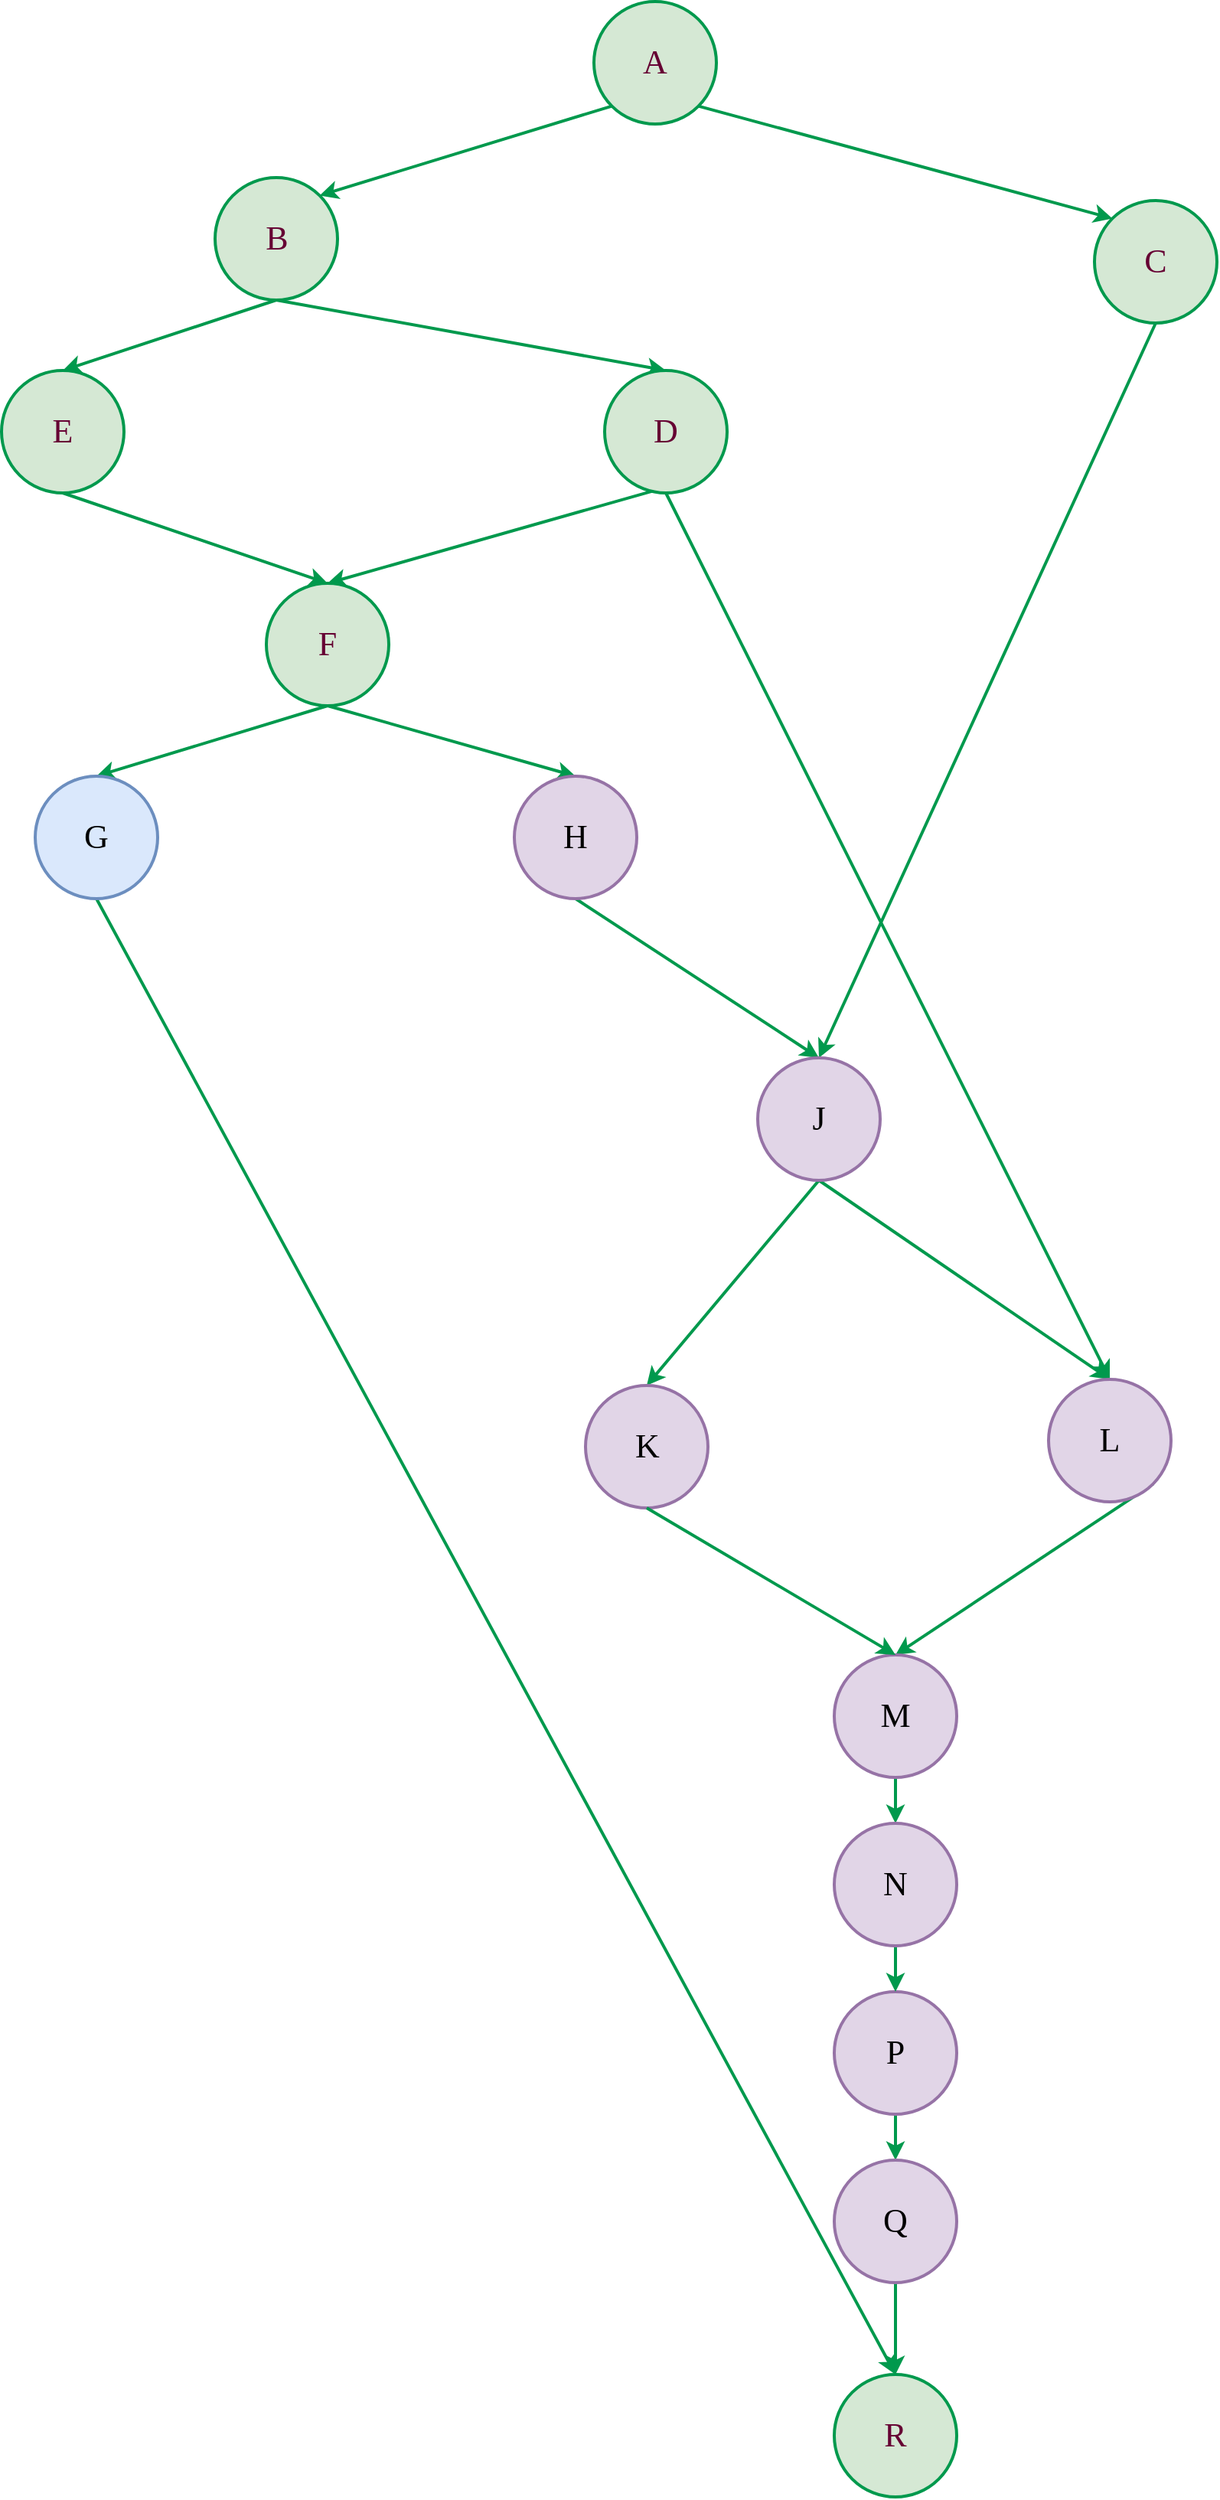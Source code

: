 <mxfile version="22.1.11" type="device">
  <diagram name="第 1 页" id="53wYVayZq2uOFgaiEOdf">
    <mxGraphModel dx="4253" dy="3831" grid="0" gridSize="10" guides="1" tooltips="1" connect="1" arrows="1" fold="1" page="0" pageScale="1" pageWidth="827" pageHeight="1169" math="0" shadow="0">
      <root>
        <mxCell id="0" />
        <mxCell id="1" parent="0" />
        <mxCell id="1wDoF0ZjTpzy4MyZ4LEY-1" style="edgeStyle=none;rounded=0;orthogonalLoop=1;jettySize=auto;html=1;exitX=0;exitY=1;exitDx=0;exitDy=0;entryX=1;entryY=0;entryDx=0;entryDy=0;labelBackgroundColor=#00994D;strokeColor=#00994D;fontColor=#FFFFFF;strokeWidth=2;fontSize=22;fillColor=#d5e8d4;fontFamily=Monaco;" edge="1" parent="1" source="1wDoF0ZjTpzy4MyZ4LEY-3" target="1wDoF0ZjTpzy4MyZ4LEY-6">
          <mxGeometry relative="1" as="geometry" />
        </mxCell>
        <mxCell id="1wDoF0ZjTpzy4MyZ4LEY-2" style="edgeStyle=none;rounded=0;orthogonalLoop=1;jettySize=auto;html=1;exitX=1;exitY=1;exitDx=0;exitDy=0;entryX=0;entryY=0;entryDx=0;entryDy=0;labelBackgroundColor=#00994D;strokeColor=#00994D;fontColor=#FFFFFF;strokeWidth=2;fontSize=22;fillColor=#d5e8d4;fontFamily=Monaco;" edge="1" parent="1" source="1wDoF0ZjTpzy4MyZ4LEY-3" target="1wDoF0ZjTpzy4MyZ4LEY-8">
          <mxGeometry relative="1" as="geometry" />
        </mxCell>
        <mxCell id="1wDoF0ZjTpzy4MyZ4LEY-3" value="&lt;div style=&quot;font-size: 22px;&quot;&gt;&lt;div style=&quot;font-size: 22px;&quot;&gt;A&lt;/div&gt;&lt;/div&gt;" style="ellipse;whiteSpace=wrap;html=1;aspect=fixed;fontFamily=Monaco;fontSize=22;labelBackgroundColor=none;fillColor=#d5e8d4;strokeColor=#00994D;strokeWidth=2;fontColor=#660033;" vertex="1" parent="1">
          <mxGeometry x="-1057" y="-1660" width="80" height="80" as="geometry" />
        </mxCell>
        <mxCell id="1wDoF0ZjTpzy4MyZ4LEY-4" style="edgeStyle=none;rounded=0;orthogonalLoop=1;jettySize=auto;html=1;exitX=0.5;exitY=1;exitDx=0;exitDy=0;entryX=0.5;entryY=0;entryDx=0;entryDy=0;labelBackgroundColor=#00994D;strokeColor=#00994D;fontColor=#FFFFFF;strokeWidth=2;fontSize=22;fillColor=#d5e8d4;fontFamily=Monaco;" edge="1" parent="1" source="1wDoF0ZjTpzy4MyZ4LEY-6" target="1wDoF0ZjTpzy4MyZ4LEY-13">
          <mxGeometry relative="1" as="geometry" />
        </mxCell>
        <mxCell id="1wDoF0ZjTpzy4MyZ4LEY-5" style="edgeStyle=none;rounded=0;orthogonalLoop=1;jettySize=auto;html=1;exitX=0.5;exitY=1;exitDx=0;exitDy=0;entryX=0.5;entryY=0;entryDx=0;entryDy=0;labelBackgroundColor=#00994D;strokeColor=#00994D;fontColor=#FFFFFF;strokeWidth=2;fontSize=22;fillColor=#d5e8d4;fontFamily=Monaco;" edge="1" parent="1" source="1wDoF0ZjTpzy4MyZ4LEY-6" target="1wDoF0ZjTpzy4MyZ4LEY-10">
          <mxGeometry relative="1" as="geometry" />
        </mxCell>
        <mxCell id="1wDoF0ZjTpzy4MyZ4LEY-6" value="&lt;div style=&quot;font-size: 22px;&quot;&gt;&lt;div style=&quot;font-size: 22px;&quot;&gt;B&lt;/div&gt;&lt;/div&gt;" style="ellipse;whiteSpace=wrap;html=1;aspect=fixed;fontFamily=Monaco;fontSize=22;labelBackgroundColor=none;fillColor=#d5e8d4;strokeColor=#00994D;strokeWidth=2;fontColor=#660033;" vertex="1" parent="1">
          <mxGeometry x="-1304.5" y="-1545" width="80" height="80" as="geometry" />
        </mxCell>
        <mxCell id="1wDoF0ZjTpzy4MyZ4LEY-7" style="edgeStyle=none;rounded=0;orthogonalLoop=1;jettySize=auto;html=1;exitX=0.5;exitY=1;exitDx=0;exitDy=0;entryX=0.5;entryY=0;entryDx=0;entryDy=0;fillColor=#d5e8d4;strokeColor=#00994D;labelBackgroundColor=#00994D;fontColor=#FFFFFF;strokeWidth=2;fontFamily=Monaco;fontSize=22;" edge="1" parent="1" source="1wDoF0ZjTpzy4MyZ4LEY-8" target="1wDoF0ZjTpzy4MyZ4LEY-23">
          <mxGeometry relative="1" as="geometry" />
        </mxCell>
        <mxCell id="1wDoF0ZjTpzy4MyZ4LEY-8" value="&lt;div style=&quot;font-size: 22px;&quot;&gt;&lt;div style=&quot;font-size: 22px;&quot;&gt;C&lt;/div&gt;&lt;/div&gt;" style="ellipse;whiteSpace=wrap;html=1;aspect=fixed;fontFamily=Monaco;fontSize=22;labelBackgroundColor=none;fillColor=#d5e8d4;strokeColor=#00994D;strokeWidth=2;fontColor=#660033;" vertex="1" parent="1">
          <mxGeometry x="-730" y="-1530" width="80" height="80" as="geometry" />
        </mxCell>
        <mxCell id="1wDoF0ZjTpzy4MyZ4LEY-9" style="edgeStyle=none;rounded=0;orthogonalLoop=1;jettySize=auto;html=1;exitX=0.5;exitY=1;exitDx=0;exitDy=0;entryX=0.5;entryY=0;entryDx=0;entryDy=0;labelBackgroundColor=#00994D;strokeColor=#00994D;fontColor=#FFFFFF;strokeWidth=2;fontSize=22;fillColor=#d5e8d4;fontFamily=Monaco;" edge="1" parent="1" source="1wDoF0ZjTpzy4MyZ4LEY-10" target="1wDoF0ZjTpzy4MyZ4LEY-16">
          <mxGeometry relative="1" as="geometry" />
        </mxCell>
        <mxCell id="1wDoF0ZjTpzy4MyZ4LEY-10" value="&lt;div style=&quot;font-size: 22px;&quot;&gt;&lt;div style=&quot;font-size: 22px;&quot;&gt;E&lt;/div&gt;&lt;/div&gt;" style="ellipse;whiteSpace=wrap;html=1;aspect=fixed;fontFamily=Monaco;fontSize=22;labelBackgroundColor=none;fillColor=#d5e8d4;strokeColor=#00994D;strokeWidth=2;fontColor=#660033;" vertex="1" parent="1">
          <mxGeometry x="-1444" y="-1418.997" width="80" height="80" as="geometry" />
        </mxCell>
        <mxCell id="1wDoF0ZjTpzy4MyZ4LEY-11" style="edgeStyle=none;rounded=0;orthogonalLoop=1;jettySize=auto;html=1;exitX=1;exitY=1;exitDx=0;exitDy=0;entryX=0.5;entryY=0;entryDx=0;entryDy=0;labelBackgroundColor=#00994D;strokeColor=#00994D;fontColor=#FFFFFF;strokeWidth=2;fontSize=22;fillColor=#d5e8d4;fontFamily=Monaco;" edge="1" parent="1" source="1wDoF0ZjTpzy4MyZ4LEY-13" target="1wDoF0ZjTpzy4MyZ4LEY-16">
          <mxGeometry relative="1" as="geometry" />
        </mxCell>
        <mxCell id="1wDoF0ZjTpzy4MyZ4LEY-12" style="edgeStyle=none;rounded=0;orthogonalLoop=1;jettySize=auto;html=1;exitX=0.5;exitY=1;exitDx=0;exitDy=0;entryX=0.5;entryY=0;entryDx=0;entryDy=0;labelBackgroundColor=#00994D;strokeColor=#00994D;fontColor=#FFFFFF;strokeWidth=2;fontSize=22;fillColor=#d5e8d4;fontFamily=Monaco;" edge="1" parent="1" source="1wDoF0ZjTpzy4MyZ4LEY-13" target="1wDoF0ZjTpzy4MyZ4LEY-25">
          <mxGeometry relative="1" as="geometry">
            <mxPoint x="-1407" y="-1210" as="targetPoint" />
          </mxGeometry>
        </mxCell>
        <mxCell id="1wDoF0ZjTpzy4MyZ4LEY-13" value="&lt;div style=&quot;font-size: 22px;&quot;&gt;&lt;div style=&quot;font-size: 22px;&quot;&gt;&lt;div style=&quot;font-size: 22px;&quot;&gt;&lt;div style=&quot;font-size: 22px;&quot;&gt;D&lt;/div&gt;&lt;/div&gt;&lt;/div&gt;&lt;/div&gt;" style="ellipse;whiteSpace=wrap;html=1;aspect=fixed;fontFamily=Monaco;fontSize=22;labelBackgroundColor=none;fillColor=#d5e8d4;strokeColor=#00994D;strokeWidth=2;fontColor=#660033;" vertex="1" parent="1">
          <mxGeometry x="-1050" y="-1418.997" width="80" height="80" as="geometry" />
        </mxCell>
        <mxCell id="1wDoF0ZjTpzy4MyZ4LEY-14" style="edgeStyle=none;rounded=0;orthogonalLoop=1;jettySize=auto;html=1;exitX=0.5;exitY=1;exitDx=0;exitDy=0;entryX=0.5;entryY=0;entryDx=0;entryDy=0;labelBackgroundColor=#00994D;strokeColor=#00994D;fontColor=#FFFFFF;strokeWidth=2;fontSize=22;fillColor=#d5e8d4;fontFamily=Monaco;" edge="1" parent="1" source="1wDoF0ZjTpzy4MyZ4LEY-16" target="1wDoF0ZjTpzy4MyZ4LEY-18">
          <mxGeometry relative="1" as="geometry" />
        </mxCell>
        <mxCell id="1wDoF0ZjTpzy4MyZ4LEY-15" style="rounded=0;orthogonalLoop=1;jettySize=auto;html=1;exitX=0.5;exitY=1;exitDx=0;exitDy=0;entryX=0.5;entryY=0;entryDx=0;entryDy=0;fillColor=#d5e8d4;strokeColor=#00994D;labelBackgroundColor=#00994D;fontColor=#FFFFFF;strokeWidth=2;fontFamily=Monaco;fontSize=22;" edge="1" parent="1" source="1wDoF0ZjTpzy4MyZ4LEY-16" target="1wDoF0ZjTpzy4MyZ4LEY-20">
          <mxGeometry relative="1" as="geometry" />
        </mxCell>
        <mxCell id="1wDoF0ZjTpzy4MyZ4LEY-16" value="&lt;div style=&quot;font-size: 22px;&quot;&gt;&lt;div style=&quot;font-size: 22px;&quot;&gt;F&lt;/div&gt;&lt;/div&gt;" style="ellipse;whiteSpace=wrap;html=1;aspect=fixed;fontFamily=Monaco;fontSize=22;labelBackgroundColor=none;fillColor=#d5e8d4;strokeColor=#00994D;strokeWidth=2;fontColor=#660033;" vertex="1" parent="1">
          <mxGeometry x="-1271" y="-1280" width="80" height="80" as="geometry" />
        </mxCell>
        <mxCell id="1wDoF0ZjTpzy4MyZ4LEY-17" style="edgeStyle=none;rounded=0;orthogonalLoop=1;jettySize=auto;html=1;exitX=0.5;exitY=1;exitDx=0;exitDy=0;entryX=0.5;entryY=0;entryDx=0;entryDy=0;fillColor=#d5e8d4;strokeColor=#00994D;labelBackgroundColor=#00994D;fontColor=#FFFFFF;strokeWidth=2;fontFamily=Monaco;fontSize=22;" edge="1" parent="1" source="1wDoF0ZjTpzy4MyZ4LEY-18" target="1wDoF0ZjTpzy4MyZ4LEY-37">
          <mxGeometry relative="1" as="geometry" />
        </mxCell>
        <mxCell id="1wDoF0ZjTpzy4MyZ4LEY-18" value="&lt;div style=&quot;font-size: 22px;&quot;&gt;&lt;div style=&quot;font-size: 22px;&quot;&gt;G&lt;/div&gt;&lt;/div&gt;" style="ellipse;whiteSpace=wrap;html=1;aspect=fixed;fontFamily=Monaco;fontSize=22;labelBackgroundColor=none;fillColor=#dae8fc;strokeColor=#6c8ebf;strokeWidth=2;" vertex="1" parent="1">
          <mxGeometry x="-1422" y="-1154.003" width="80" height="80" as="geometry" />
        </mxCell>
        <mxCell id="1wDoF0ZjTpzy4MyZ4LEY-19" style="edgeStyle=none;rounded=0;orthogonalLoop=1;jettySize=auto;html=1;exitX=0.5;exitY=1;exitDx=0;exitDy=0;entryX=0.5;entryY=0;entryDx=0;entryDy=0;fillColor=#d5e8d4;strokeColor=#00994D;labelBackgroundColor=#00994D;fontColor=#FFFFFF;strokeWidth=2;fontFamily=Monaco;fontSize=22;" edge="1" parent="1" source="1wDoF0ZjTpzy4MyZ4LEY-20" target="1wDoF0ZjTpzy4MyZ4LEY-23">
          <mxGeometry relative="1" as="geometry" />
        </mxCell>
        <mxCell id="1wDoF0ZjTpzy4MyZ4LEY-20" value="&lt;div style=&quot;font-size: 22px;&quot;&gt;&lt;div style=&quot;font-size: 22px;&quot;&gt;&lt;div style=&quot;font-size: 22px;&quot;&gt;&lt;div style=&quot;font-size: 22px;&quot;&gt;H&lt;/div&gt;&lt;/div&gt;&lt;/div&gt;&lt;/div&gt;" style="ellipse;whiteSpace=wrap;html=1;aspect=fixed;fontFamily=Monaco;fontSize=22;labelBackgroundColor=none;fillColor=#e1d5e7;strokeColor=#9673a6;strokeWidth=2;" vertex="1" parent="1">
          <mxGeometry x="-1109" y="-1154.003" width="80" height="80" as="geometry" />
        </mxCell>
        <mxCell id="1wDoF0ZjTpzy4MyZ4LEY-21" value="" style="edgeStyle=none;rounded=0;orthogonalLoop=1;jettySize=auto;html=1;fillColor=#d5e8d4;strokeColor=#00994D;labelBackgroundColor=#00994D;fontColor=#FFFFFF;strokeWidth=2;exitX=0.5;exitY=1;exitDx=0;exitDy=0;entryX=0.5;entryY=0;entryDx=0;entryDy=0;fontFamily=Monaco;fontSize=22;" edge="1" parent="1" source="1wDoF0ZjTpzy4MyZ4LEY-23" target="1wDoF0ZjTpzy4MyZ4LEY-25">
          <mxGeometry relative="1" as="geometry">
            <mxPoint x="-903" y="-710" as="sourcePoint" />
          </mxGeometry>
        </mxCell>
        <mxCell id="1wDoF0ZjTpzy4MyZ4LEY-22" style="edgeStyle=none;rounded=0;orthogonalLoop=1;jettySize=auto;html=1;exitX=0.5;exitY=1;exitDx=0;exitDy=0;entryX=0.5;entryY=0;entryDx=0;entryDy=0;fillColor=#d5e8d4;strokeColor=#00994D;labelBackgroundColor=#00994D;fontColor=#FFFFFF;strokeWidth=2;fontFamily=Monaco;fontSize=22;" edge="1" parent="1" source="1wDoF0ZjTpzy4MyZ4LEY-23" target="1wDoF0ZjTpzy4MyZ4LEY-26">
          <mxGeometry relative="1" as="geometry">
            <mxPoint x="-903" y="-710" as="sourcePoint" />
          </mxGeometry>
        </mxCell>
        <mxCell id="1wDoF0ZjTpzy4MyZ4LEY-23" value="&lt;div style=&quot;font-size: 22px;&quot;&gt;&lt;div style=&quot;font-size: 22px;&quot;&gt;&lt;div style=&quot;font-size: 22px;&quot;&gt;&lt;div style=&quot;font-size: 22px;&quot;&gt;&lt;div style=&quot;font-size: 22px;&quot;&gt;J&lt;/div&gt;&lt;/div&gt;&lt;/div&gt;&lt;/div&gt;&lt;/div&gt;" style="ellipse;whiteSpace=wrap;html=1;aspect=fixed;fontFamily=Monaco;fontSize=22;labelBackgroundColor=none;fillColor=#e1d5e7;strokeColor=#9673a6;strokeWidth=2;" vertex="1" parent="1">
          <mxGeometry x="-950" y="-970" width="80" height="80" as="geometry" />
        </mxCell>
        <mxCell id="1wDoF0ZjTpzy4MyZ4LEY-24" style="edgeStyle=none;rounded=0;orthogonalLoop=1;jettySize=auto;html=1;exitX=1;exitY=1;exitDx=0;exitDy=0;fillColor=#d5e8d4;strokeColor=#00994D;labelBackgroundColor=#00994D;fontColor=#FFFFFF;strokeWidth=2;entryX=0.5;entryY=0;entryDx=0;entryDy=0;fontFamily=Monaco;fontSize=22;" edge="1" parent="1" source="1wDoF0ZjTpzy4MyZ4LEY-25" target="1wDoF0ZjTpzy4MyZ4LEY-29">
          <mxGeometry relative="1" as="geometry" />
        </mxCell>
        <mxCell id="1wDoF0ZjTpzy4MyZ4LEY-25" value="&lt;div style=&quot;font-size: 22px;&quot;&gt;&lt;div style=&quot;font-size: 22px;&quot;&gt;&lt;div style=&quot;font-size: 22px;&quot;&gt;&lt;div style=&quot;font-size: 22px;&quot;&gt;&lt;div style=&quot;font-size: 22px;&quot;&gt;&lt;div style=&quot;font-size: 22px;&quot;&gt;L&lt;/div&gt;&lt;/div&gt;&lt;/div&gt;&lt;/div&gt;&lt;/div&gt;&lt;/div&gt;" style="ellipse;whiteSpace=wrap;html=1;aspect=fixed;fontFamily=Monaco;fontSize=22;labelBackgroundColor=none;fillColor=#e1d5e7;strokeColor=#9673a6;strokeWidth=2;" vertex="1" parent="1">
          <mxGeometry x="-760" y="-760" width="80" height="80" as="geometry" />
        </mxCell>
        <mxCell id="1wDoF0ZjTpzy4MyZ4LEY-26" value="&lt;div style=&quot;font-size: 22px;&quot;&gt;&lt;div style=&quot;font-size: 22px;&quot;&gt;&lt;div style=&quot;font-size: 22px;&quot;&gt;&lt;div style=&quot;font-size: 22px;&quot;&gt;&lt;div style=&quot;font-size: 22px;&quot;&gt;&lt;div style=&quot;font-size: 22px;&quot;&gt;K&lt;/div&gt;&lt;/div&gt;&lt;/div&gt;&lt;/div&gt;&lt;/div&gt;&lt;/div&gt;" style="ellipse;whiteSpace=wrap;html=1;aspect=fixed;fontFamily=Monaco;fontSize=22;labelBackgroundColor=none;fillColor=#e1d5e7;strokeColor=#9673a6;strokeWidth=2;" vertex="1" parent="1">
          <mxGeometry x="-1062.5" y="-756" width="80" height="80" as="geometry" />
        </mxCell>
        <mxCell id="1wDoF0ZjTpzy4MyZ4LEY-27" style="edgeStyle=none;rounded=0;orthogonalLoop=1;jettySize=auto;html=1;entryX=0.353;entryY=0.025;entryDx=0;entryDy=0;entryPerimeter=0;fillColor=#d5e8d4;strokeColor=#00994D;labelBackgroundColor=#00994D;fontColor=#FFFFFF;strokeWidth=2;fontFamily=Monaco;fontSize=22;" edge="1" parent="1" source="1wDoF0ZjTpzy4MyZ4LEY-26" target="1wDoF0ZjTpzy4MyZ4LEY-26">
          <mxGeometry relative="1" as="geometry" />
        </mxCell>
        <mxCell id="1wDoF0ZjTpzy4MyZ4LEY-28" style="edgeStyle=none;rounded=0;orthogonalLoop=1;jettySize=auto;html=1;exitX=0.5;exitY=1;exitDx=0;exitDy=0;entryX=0.5;entryY=0;entryDx=0;entryDy=0;fillColor=#d5e8d4;strokeColor=#00994D;labelBackgroundColor=#00994D;fontColor=#FFFFFF;strokeWidth=2;fontFamily=Monaco;fontSize=22;" edge="1" parent="1" source="1wDoF0ZjTpzy4MyZ4LEY-29" target="1wDoF0ZjTpzy4MyZ4LEY-34">
          <mxGeometry relative="1" as="geometry" />
        </mxCell>
        <mxCell id="1wDoF0ZjTpzy4MyZ4LEY-29" value="&lt;div style=&quot;font-size: 22px;&quot;&gt;&lt;div style=&quot;font-size: 22px;&quot;&gt;&lt;div style=&quot;font-size: 22px;&quot;&gt;&lt;div style=&quot;font-size: 22px;&quot;&gt;&lt;div style=&quot;font-size: 22px;&quot;&gt;&lt;div style=&quot;font-size: 22px;&quot;&gt;&lt;div style=&quot;font-size: 22px;&quot;&gt;M&lt;/div&gt;&lt;/div&gt;&lt;/div&gt;&lt;/div&gt;&lt;/div&gt;&lt;/div&gt;&lt;/div&gt;" style="ellipse;whiteSpace=wrap;html=1;aspect=fixed;fontFamily=Monaco;fontSize=22;labelBackgroundColor=none;fillColor=#e1d5e7;strokeColor=#9673a6;strokeWidth=2;" vertex="1" parent="1">
          <mxGeometry x="-900" y="-580" width="80" height="80" as="geometry" />
        </mxCell>
        <mxCell id="1wDoF0ZjTpzy4MyZ4LEY-30" style="edgeStyle=none;rounded=0;orthogonalLoop=1;jettySize=auto;html=1;exitX=0.5;exitY=1;exitDx=0;exitDy=0;entryX=0.5;entryY=0;entryDx=0;entryDy=0;fillColor=#d5e8d4;strokeColor=#00994D;labelBackgroundColor=#00994D;fontColor=#FFFFFF;strokeWidth=2;fontFamily=Monaco;fontSize=22;" edge="1" parent="1" source="1wDoF0ZjTpzy4MyZ4LEY-26" target="1wDoF0ZjTpzy4MyZ4LEY-29">
          <mxGeometry relative="1" as="geometry" />
        </mxCell>
        <mxCell id="1wDoF0ZjTpzy4MyZ4LEY-31" style="edgeStyle=none;rounded=0;orthogonalLoop=1;jettySize=auto;html=1;exitX=0.5;exitY=1;exitDx=0;exitDy=0;entryX=0.5;entryY=0;entryDx=0;entryDy=0;fillColor=#d5e8d4;strokeColor=#00994D;labelBackgroundColor=#00994D;fontColor=#FFFFFF;strokeWidth=2;fontFamily=Monaco;fontSize=22;" edge="1" parent="1" source="1wDoF0ZjTpzy4MyZ4LEY-32" target="1wDoF0ZjTpzy4MyZ4LEY-36">
          <mxGeometry relative="1" as="geometry" />
        </mxCell>
        <mxCell id="1wDoF0ZjTpzy4MyZ4LEY-32" value="&lt;div style=&quot;font-size: 22px;&quot;&gt;&lt;div style=&quot;font-size: 22px;&quot;&gt;&lt;div style=&quot;font-size: 22px;&quot;&gt;&lt;div style=&quot;font-size: 22px;&quot;&gt;&lt;div style=&quot;font-size: 22px;&quot;&gt;&lt;div style=&quot;font-size: 22px;&quot;&gt;&lt;div style=&quot;font-size: 22px;&quot;&gt;&lt;div style=&quot;font-size: 22px;&quot;&gt;P&lt;/div&gt;&lt;/div&gt;&lt;/div&gt;&lt;/div&gt;&lt;/div&gt;&lt;/div&gt;&lt;/div&gt;&lt;/div&gt;" style="ellipse;whiteSpace=wrap;html=1;aspect=fixed;fontFamily=Monaco;fontSize=22;labelBackgroundColor=none;fillColor=#e1d5e7;strokeColor=#9673a6;strokeWidth=2;" vertex="1" parent="1">
          <mxGeometry x="-900" y="-360" width="80" height="80" as="geometry" />
        </mxCell>
        <mxCell id="1wDoF0ZjTpzy4MyZ4LEY-33" style="edgeStyle=none;rounded=0;orthogonalLoop=1;jettySize=auto;html=1;exitX=0.5;exitY=1;exitDx=0;exitDy=0;entryX=0.5;entryY=0;entryDx=0;entryDy=0;fillColor=#d5e8d4;strokeColor=#00994D;labelBackgroundColor=#00994D;fontColor=#FFFFFF;strokeWidth=2;fontFamily=Monaco;fontSize=22;" edge="1" parent="1" source="1wDoF0ZjTpzy4MyZ4LEY-34" target="1wDoF0ZjTpzy4MyZ4LEY-32">
          <mxGeometry relative="1" as="geometry" />
        </mxCell>
        <mxCell id="1wDoF0ZjTpzy4MyZ4LEY-34" value="&lt;div style=&quot;font-size: 22px;&quot;&gt;&lt;div style=&quot;font-size: 22px;&quot;&gt;&lt;div style=&quot;font-size: 22px;&quot;&gt;&lt;div style=&quot;font-size: 22px;&quot;&gt;&lt;div style=&quot;font-size: 22px;&quot;&gt;&lt;div style=&quot;font-size: 22px;&quot;&gt;&lt;div style=&quot;font-size: 22px;&quot;&gt;&lt;div style=&quot;font-size: 22px;&quot;&gt;&lt;div style=&quot;font-size: 22px;&quot;&gt;N&lt;/div&gt;&lt;/div&gt;&lt;/div&gt;&lt;/div&gt;&lt;/div&gt;&lt;/div&gt;&lt;/div&gt;&lt;/div&gt;&lt;/div&gt;" style="ellipse;whiteSpace=wrap;html=1;aspect=fixed;fontFamily=Monaco;fontSize=22;labelBackgroundColor=none;fillColor=#e1d5e7;strokeColor=#9673a6;strokeWidth=2;" vertex="1" parent="1">
          <mxGeometry x="-900" y="-470" width="80" height="80" as="geometry" />
        </mxCell>
        <mxCell id="1wDoF0ZjTpzy4MyZ4LEY-35" style="edgeStyle=none;rounded=0;orthogonalLoop=1;jettySize=auto;html=1;exitX=0.5;exitY=1;exitDx=0;exitDy=0;entryX=0.5;entryY=0;entryDx=0;entryDy=0;fillColor=#d5e8d4;strokeColor=#00994D;labelBackgroundColor=#00994D;fontColor=#FFFFFF;strokeWidth=2;fontFamily=Monaco;fontSize=22;" edge="1" parent="1" source="1wDoF0ZjTpzy4MyZ4LEY-36" target="1wDoF0ZjTpzy4MyZ4LEY-37">
          <mxGeometry relative="1" as="geometry" />
        </mxCell>
        <mxCell id="1wDoF0ZjTpzy4MyZ4LEY-36" value="&lt;div style=&quot;font-size: 22px;&quot;&gt;&lt;div style=&quot;font-size: 22px;&quot;&gt;&lt;div style=&quot;font-size: 22px;&quot;&gt;&lt;div style=&quot;font-size: 22px;&quot;&gt;&lt;div style=&quot;font-size: 22px;&quot;&gt;&lt;div style=&quot;font-size: 22px;&quot;&gt;&lt;div style=&quot;font-size: 22px;&quot;&gt;&lt;div style=&quot;font-size: 22px;&quot;&gt;&lt;div style=&quot;font-size: 22px;&quot;&gt;Q&lt;/div&gt;&lt;/div&gt;&lt;/div&gt;&lt;/div&gt;&lt;/div&gt;&lt;/div&gt;&lt;/div&gt;&lt;/div&gt;&lt;/div&gt;" style="ellipse;whiteSpace=wrap;html=1;aspect=fixed;fontFamily=Monaco;fontSize=22;labelBackgroundColor=none;fillColor=#e1d5e7;strokeColor=#9673a6;strokeWidth=2;" vertex="1" parent="1">
          <mxGeometry x="-900" y="-250" width="80" height="80" as="geometry" />
        </mxCell>
        <mxCell id="1wDoF0ZjTpzy4MyZ4LEY-37" value="&lt;div style=&quot;font-size: 22px;&quot;&gt;&lt;div style=&quot;font-size: 22px;&quot;&gt;&lt;div style=&quot;font-size: 22px;&quot;&gt;&lt;div style=&quot;font-size: 22px;&quot;&gt;&lt;div style=&quot;font-size: 22px;&quot;&gt;&lt;div style=&quot;font-size: 22px;&quot;&gt;&lt;div style=&quot;font-size: 22px;&quot;&gt;&lt;div style=&quot;font-size: 22px;&quot;&gt;&lt;div style=&quot;font-size: 22px;&quot;&gt;&lt;div style=&quot;font-size: 22px;&quot;&gt;R&lt;/div&gt;&lt;/div&gt;&lt;/div&gt;&lt;/div&gt;&lt;/div&gt;&lt;/div&gt;&lt;/div&gt;&lt;/div&gt;&lt;/div&gt;&lt;/div&gt;" style="ellipse;whiteSpace=wrap;html=1;aspect=fixed;fontFamily=Monaco;fontSize=22;labelBackgroundColor=none;fillColor=#d5e8d4;strokeColor=#00994D;strokeWidth=2;fontColor=#660033;" vertex="1" parent="1">
          <mxGeometry x="-900" y="-110" width="80" height="80" as="geometry" />
        </mxCell>
      </root>
    </mxGraphModel>
  </diagram>
</mxfile>
